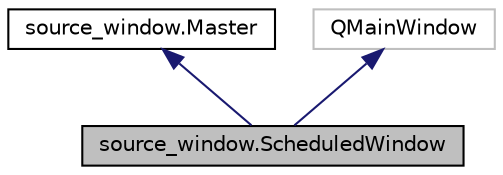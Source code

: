 digraph "source_window.ScheduledWindow"
{
 // LATEX_PDF_SIZE
  edge [fontname="Helvetica",fontsize="10",labelfontname="Helvetica",labelfontsize="10"];
  node [fontname="Helvetica",fontsize="10",shape=record];
  Node1 [label="source_window.ScheduledWindow",height=0.2,width=0.4,color="black", fillcolor="grey75", style="filled", fontcolor="black",tooltip="Pre-scheduled mode window."];
  Node2 -> Node1 [dir="back",color="midnightblue",fontsize="10",style="solid",fontname="Helvetica"];
  Node2 [label="source_window.Master",height=0.2,width=0.4,color="black", fillcolor="white", style="filled",URL="$classsource__window_1_1_master.html",tooltip="Main class Initializes the Application, opens, controls and closes the windows."];
  Node3 -> Node1 [dir="back",color="midnightblue",fontsize="10",style="solid",fontname="Helvetica"];
  Node3 [label="QMainWindow",height=0.2,width=0.4,color="grey75", fillcolor="white", style="filled",tooltip=" "];
}
